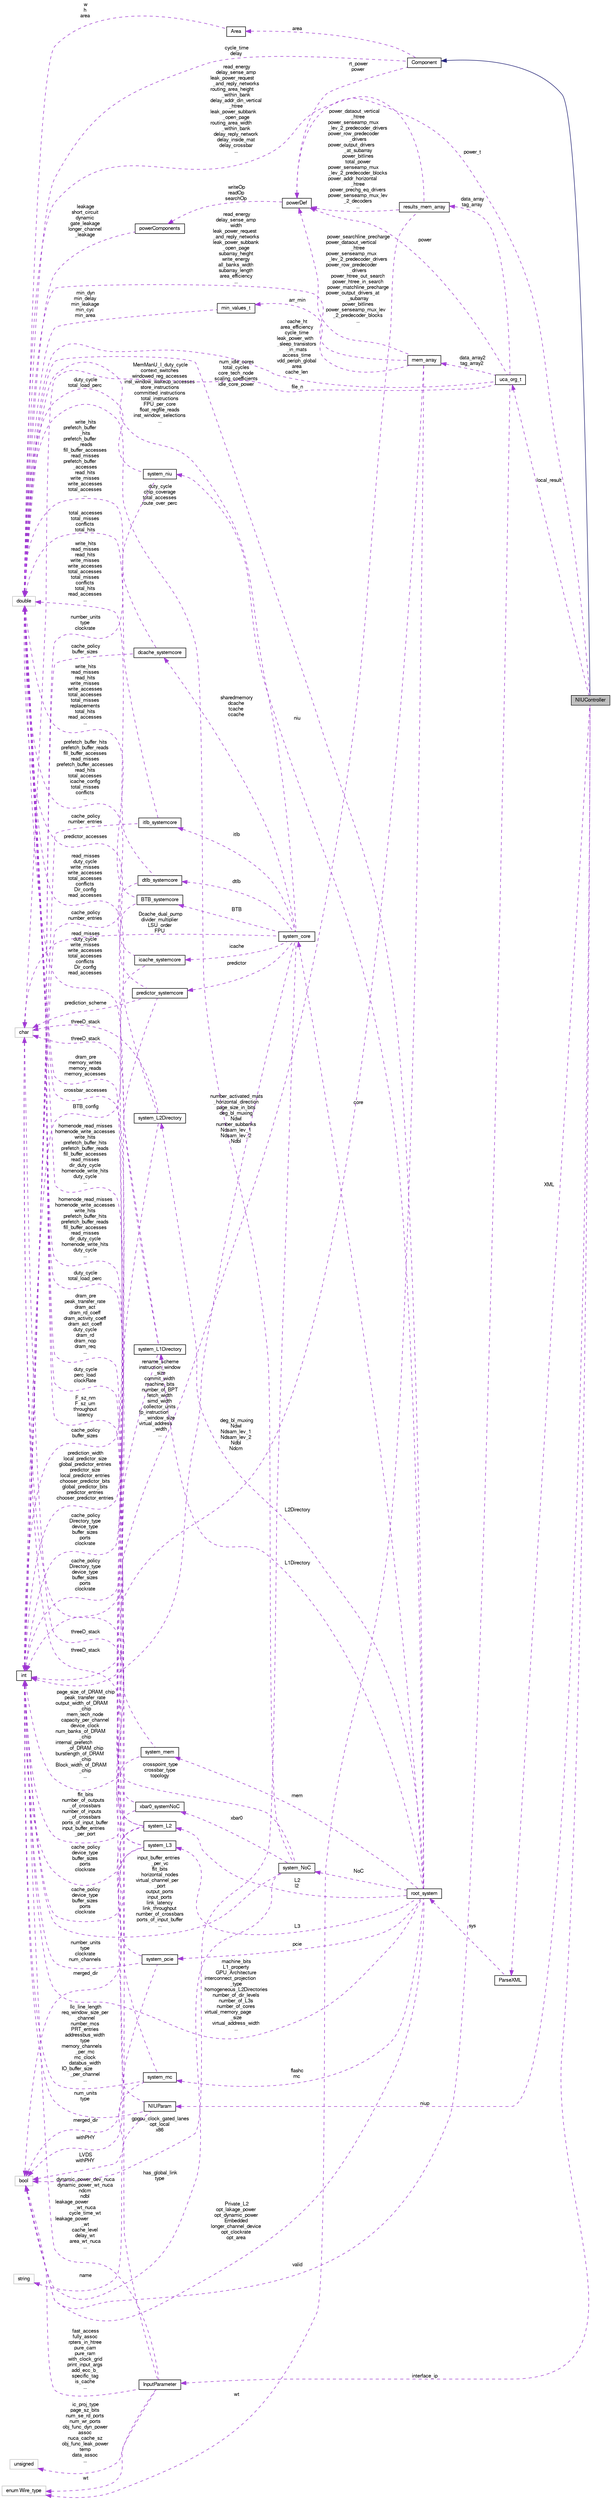 digraph "NIUController"
{
  bgcolor="transparent";
  edge [fontname="FreeSans",fontsize="10",labelfontname="FreeSans",labelfontsize="10"];
  node [fontname="FreeSans",fontsize="10",shape=record];
  rankdir="LR";
  Node2 [label="NIUController",height=0.2,width=0.4,color="black", fillcolor="grey75", style="filled", fontcolor="black"];
  Node3 -> Node2 [dir="back",color="midnightblue",fontsize="10",style="solid",fontname="FreeSans"];
  Node3 [label="Component",height=0.2,width=0.4,color="black",URL="$classComponent.html"];
  Node4 -> Node3 [dir="back",color="darkorchid3",fontsize="10",style="dashed",label=" cycle_time\ndelay" ,fontname="FreeSans"];
  Node4 [label="double",height=0.2,width=0.4,color="grey75"];
  Node5 -> Node3 [dir="back",color="darkorchid3",fontsize="10",style="dashed",label=" rt_power\npower" ,fontname="FreeSans"];
  Node5 [label="powerDef",height=0.2,width=0.4,color="black",URL="$classpowerDef.html"];
  Node6 -> Node5 [dir="back",color="darkorchid3",fontsize="10",style="dashed",label=" writeOp\nreadOp\nsearchOp" ,fontname="FreeSans"];
  Node6 [label="powerComponents",height=0.2,width=0.4,color="black",URL="$classpowerComponents.html"];
  Node4 -> Node6 [dir="back",color="darkorchid3",fontsize="10",style="dashed",label=" leakage\nshort_circuit\ndynamic\ngate_leakage\nlonger_channel\l_leakage" ,fontname="FreeSans"];
  Node7 -> Node3 [dir="back",color="darkorchid3",fontsize="10",style="dashed",label=" area" ,fontname="FreeSans"];
  Node7 [label="Area",height=0.2,width=0.4,color="black",URL="$classArea.html"];
  Node4 -> Node7 [dir="back",color="darkorchid3",fontsize="10",style="dashed",label=" w\nh\narea" ,fontname="FreeSans"];
  Node8 -> Node2 [dir="back",color="darkorchid3",fontsize="10",style="dashed",label=" local_result" ,fontname="FreeSans"];
  Node8 [label="uca_org_t",height=0.2,width=0.4,color="black",URL="$classuca__org__t.html"];
  Node4 -> Node8 [dir="back",color="darkorchid3",fontsize="10",style="dashed",label=" cache_ht\narea_efficiency\ncycle_time\nleak_power_with\l_sleep_transistors\l_in_mats\naccess_time\nvdd_periph_global\narea\ncache_len" ,fontname="FreeSans"];
  Node9 -> Node8 [dir="back",color="darkorchid3",fontsize="10",style="dashed",label=" file_n" ,fontname="FreeSans"];
  Node9 [label="char",height=0.2,width=0.4,color="grey75"];
  Node5 -> Node8 [dir="back",color="darkorchid3",fontsize="10",style="dashed",label=" power" ,fontname="FreeSans"];
  Node10 -> Node8 [dir="back",color="darkorchid3",fontsize="10",style="dashed",label=" data_array2\ntag_array2" ,fontname="FreeSans"];
  Node10 [label="mem_array",height=0.2,width=0.4,color="black",URL="$classmem__array.html"];
  Node4 -> Node10 [dir="back",color="darkorchid3",fontsize="10",style="dashed",label=" read_energy\ndelay_sense_amp\nwidth\nleak_power_request\l_and_reply_networks\nleak_power_subbank\l_open_page\nsubarray_height\nwrite_energy\nall_banks_width\nsubarray_length\narea_efficiency\n..." ,fontname="FreeSans"];
  Node11 -> Node10 [dir="back",color="darkorchid3",fontsize="10",style="dashed",label=" arr_min" ,fontname="FreeSans"];
  Node11 [label="min_values_t",height=0.2,width=0.4,color="black",URL="$classmin__values__t.html"];
  Node4 -> Node11 [dir="back",color="darkorchid3",fontsize="10",style="dashed",label=" min_dyn\nmin_delay\nmin_leakage\nmin_cyc\nmin_area" ,fontname="FreeSans"];
  Node5 -> Node10 [dir="back",color="darkorchid3",fontsize="10",style="dashed",label=" power_searchline_precharge\npower_dataout_vertical\l_htree\npower_senseamp_mux\l_lev_2_predecoder_drivers\npower_row_predecoder\l_drivers\npower_htree_out_search\npower_htree_in_search\npower_matchline_precharge\npower_output_drivers_at\l_subarray\npower_bitlines\npower_senseamp_mux_lev\l_2_predecoder_blocks\n..." ,fontname="FreeSans"];
  Node12 -> Node10 [dir="back",color="darkorchid3",fontsize="10",style="dashed",label=" deg_bl_muxing\nNdwl\nNdsam_lev_1\nNdsam_lev_2\nNdbl\nNdcm" ,fontname="FreeSans"];
  Node12 [label="int",height=0.2,width=0.4,color="black",URL="$classint.html"];
  Node13 -> Node10 [dir="back",color="darkorchid3",fontsize="10",style="dashed",label=" wt" ,fontname="FreeSans"];
  Node13 [label="enum Wire_type",height=0.2,width=0.4,color="grey75"];
  Node14 -> Node8 [dir="back",color="darkorchid3",fontsize="10",style="dashed",label=" data_array\ntag_array" ,fontname="FreeSans"];
  Node14 [label="results_mem_array",height=0.2,width=0.4,color="black",URL="$structresults__mem__array.html"];
  Node4 -> Node14 [dir="back",color="darkorchid3",fontsize="10",style="dashed",label=" read_energy\ndelay_sense_amp\nleak_power_request\l_and_reply_networks\nrouting_area_height\l_within_bank\ndelay_addr_din_vertical\l_htree\nleak_power_subbank\l_open_page\nrouting_area_width\l_within_bank\ndelay_reply_network\ndelay_inside_mat\ndelay_crossbar\n..." ,fontname="FreeSans"];
  Node5 -> Node14 [dir="back",color="darkorchid3",fontsize="10",style="dashed",label=" power_dataout_vertical\l_htree\npower_senseamp_mux\l_lev_2_predecoder_drivers\npower_row_predecoder\l_drivers\npower_output_drivers\l_at_subarray\npower_bitlines\ntotal_power\npower_senseamp_mux\l_lev_2_predecoder_blocks\npower_addr_horizontal\l_htree\npower_prechg_eq_drivers\npower_senseamp_mux_lev\l_2_decoders\n..." ,fontname="FreeSans"];
  Node12 -> Node14 [dir="back",color="darkorchid3",fontsize="10",style="dashed",label=" number_activated_mats\l_horizontal_direction\npage_size_in_bits\ndeg_bl_muxing\nNdwl\nnumber_subbanks\nNdsam_lev_1\nNdsam_lev_2\nNdbl" ,fontname="FreeSans"];
  Node15 -> Node8 [dir="back",color="darkorchid3",fontsize="10",style="dashed",label=" valid" ,fontname="FreeSans"];
  Node15 [label="bool",height=0.2,width=0.4,color="grey75"];
  Node5 -> Node2 [dir="back",color="darkorchid3",fontsize="10",style="dashed",label=" power_t" ,fontname="FreeSans"];
  Node16 -> Node2 [dir="back",color="darkorchid3",fontsize="10",style="dashed",label=" niup" ,fontname="FreeSans"];
  Node16 [label="NIUParam",height=0.2,width=0.4,color="black",URL="$classNIUParam.html"];
  Node4 -> Node16 [dir="back",color="darkorchid3",fontsize="10",style="dashed",label=" duty_cycle\nperc_load\nclockRate" ,fontname="FreeSans"];
  Node17 -> Node16 [dir="back",color="darkorchid3",fontsize="10",style="dashed",label=" name" ,fontname="FreeSans"];
  Node17 [label="string",height=0.2,width=0.4,color="grey75"];
  Node12 -> Node16 [dir="back",color="darkorchid3",fontsize="10",style="dashed",label=" num_units\ntype" ,fontname="FreeSans"];
  Node18 -> Node2 [dir="back",color="darkorchid3",fontsize="10",style="dashed",label=" interface_ip" ,fontname="FreeSans"];
  Node18 [label="InputParameter",height=0.2,width=0.4,color="black",URL="$classInputParameter.html"];
  Node4 -> Node18 [dir="back",color="darkorchid3",fontsize="10",style="dashed",label=" F_sz_nm\nF_sz_um\nthroughput\nlatency" ,fontname="FreeSans"];
  Node12 -> Node18 [dir="back",color="darkorchid3",fontsize="10",style="dashed",label=" dynamic_power_dev_nuca\ndynamic_power_wt_nuca\nndcm\nndbl\nleakage_power\l_wt_nuca\ncycle_time_wt\nleakage_power\l_wt\ncache_level\ndelay_wt\narea_wt_nuca\n..." ,fontname="FreeSans"];
  Node15 -> Node18 [dir="back",color="darkorchid3",fontsize="10",style="dashed",label=" fast_access\nfully_assoc\nrpters_in_htree\npure_cam\npure_ram\nwith_clock_grid\nprint_input_args\nadd_ecc_b_\nspecific_tag\nis_cache\n..." ,fontname="FreeSans"];
  Node13 -> Node18 [dir="back",color="darkorchid3",fontsize="10",style="dashed",label=" wt" ,fontname="FreeSans"];
  Node19 -> Node18 [dir="back",color="darkorchid3",fontsize="10",style="dashed",label=" ic_proj_type\npage_sz_bits\nnum_se_rd_ports\nnum_wr_ports\nobj_func_dyn_power\nassoc\nnuca_cache_sz\nobj_func_leak_power\ntemp\ndata_assoc\n..." ,fontname="FreeSans"];
  Node19 [label="unsigned",height=0.2,width=0.4,color="grey75"];
  Node20 -> Node2 [dir="back",color="darkorchid3",fontsize="10",style="dashed",label=" XML" ,fontname="FreeSans"];
  Node20 [label="ParseXML",height=0.2,width=0.4,color="black",URL="$classParseXML.html"];
  Node21 -> Node20 [dir="back",color="darkorchid3",fontsize="10",style="dashed",label=" sys" ,fontname="FreeSans"];
  Node21 [label="root_system",height=0.2,width=0.4,color="black",URL="$structroot__system.html"];
  Node22 -> Node21 [dir="back",color="darkorchid3",fontsize="10",style="dashed",label=" L2\nl2" ,fontname="FreeSans"];
  Node22 [label="system_L2",height=0.2,width=0.4,color="black",URL="$structsystem__L2.html"];
  Node4 -> Node22 [dir="back",color="darkorchid3",fontsize="10",style="dashed",label=" homenode_read_misses\nhomenode_write_accesses\nwrite_hits\nprefetch_buffer_hits\nprefetch_buffer_reads\nfill_buffer_accesses\nread_misses\ndir_duty_cycle\nhomenode_write_hits\nduty_cycle\n..." ,fontname="FreeSans"];
  Node9 -> Node22 [dir="back",color="darkorchid3",fontsize="10",style="dashed",label=" threeD_stack" ,fontname="FreeSans"];
  Node12 -> Node22 [dir="back",color="darkorchid3",fontsize="10",style="dashed",label=" cache_policy\ndevice_type\nbuffer_sizes\nports\nclockrate" ,fontname="FreeSans"];
  Node15 -> Node22 [dir="back",color="darkorchid3",fontsize="10",style="dashed",label=" merged_dir" ,fontname="FreeSans"];
  Node23 -> Node21 [dir="back",color="darkorchid3",fontsize="10",style="dashed",label=" L3" ,fontname="FreeSans"];
  Node23 [label="system_L3",height=0.2,width=0.4,color="black",URL="$structsystem__L3.html"];
  Node4 -> Node23 [dir="back",color="darkorchid3",fontsize="10",style="dashed",label=" homenode_read_misses\nhomenode_write_accesses\nwrite_hits\nprefetch_buffer_hits\nprefetch_buffer_reads\nfill_buffer_accesses\nread_misses\ndir_duty_cycle\nhomenode_write_hits\nduty_cycle\n..." ,fontname="FreeSans"];
  Node9 -> Node23 [dir="back",color="darkorchid3",fontsize="10",style="dashed",label=" threeD_stack" ,fontname="FreeSans"];
  Node12 -> Node23 [dir="back",color="darkorchid3",fontsize="10",style="dashed",label=" cache_policy\ndevice_type\nbuffer_sizes\nports\nclockrate" ,fontname="FreeSans"];
  Node15 -> Node23 [dir="back",color="darkorchid3",fontsize="10",style="dashed",label=" merged_dir" ,fontname="FreeSans"];
  Node4 -> Node21 [dir="back",color="darkorchid3",fontsize="10",style="dashed",label=" num_idle_cores\ntotal_cycles\ncore_tech_node\nscaling_coefficients\nidle_core_power" ,fontname="FreeSans"];
  Node24 -> Node21 [dir="back",color="darkorchid3",fontsize="10",style="dashed",label=" L2Directory" ,fontname="FreeSans"];
  Node24 [label="system_L2Directory",height=0.2,width=0.4,color="black",URL="$structsystem__L2Directory.html"];
  Node4 -> Node24 [dir="back",color="darkorchid3",fontsize="10",style="dashed",label=" read_misses\nduty_cycle\nwrite_misses\nwrite_accesses\ntotal_accesses\nconflicts\nDir_config\nread_accesses" ,fontname="FreeSans"];
  Node9 -> Node24 [dir="back",color="darkorchid3",fontsize="10",style="dashed",label=" threeD_stack" ,fontname="FreeSans"];
  Node12 -> Node24 [dir="back",color="darkorchid3",fontsize="10",style="dashed",label=" cache_policy\nDirectory_type\ndevice_type\nbuffer_sizes\nports\nclockrate" ,fontname="FreeSans"];
  Node25 -> Node21 [dir="back",color="darkorchid3",fontsize="10",style="dashed",label=" flashc\nmc" ,fontname="FreeSans"];
  Node25 [label="system_mc",height=0.2,width=0.4,color="black",URL="$structsystem__mc.html"];
  Node4 -> Node25 [dir="back",color="darkorchid3",fontsize="10",style="dashed",label=" dram_pre\npeak_transfer_rate\ndram_act\ndram_rd_coeff\ndram_activity_coeff\ndram_act_coeff\nduty_cycle\ndram_rd\ndram_nop\ndram_req\n..." ,fontname="FreeSans"];
  Node12 -> Node25 [dir="back",color="darkorchid3",fontsize="10",style="dashed",label=" llc_line_length\nreq_window_size_per\l_channel\nnumber_mcs\nPRT_entries\naddressbus_width\ntype\nmemory_channels\l_per_mc\nmc_clock\ndatabus_width\nIO_buffer_size\l_per_channel\n..." ,fontname="FreeSans"];
  Node15 -> Node25 [dir="back",color="darkorchid3",fontsize="10",style="dashed",label=" LVDS\nwithPHY" ,fontname="FreeSans"];
  Node26 -> Node21 [dir="back",color="darkorchid3",fontsize="10",style="dashed",label=" mem" ,fontname="FreeSans"];
  Node26 [label="system_mem",height=0.2,width=0.4,color="black",URL="$structsystem__mem.html"];
  Node4 -> Node26 [dir="back",color="darkorchid3",fontsize="10",style="dashed",label=" dram_pre\nmemory_writes\nmemory_reads\nmemory_accesses" ,fontname="FreeSans"];
  Node12 -> Node26 [dir="back",color="darkorchid3",fontsize="10",style="dashed",label=" page_size_of_DRAM_chip\npeak_transfer_rate\noutput_width_of_DRAM\l_chip\nmem_tech_node\ncapacity_per_channel\ndevice_clock\nnum_banks_of_DRAM\l_chip\ninternal_prefetch\l_of_DRAM_chip\nburstlength_of_DRAM\l_chip\nBlock_width_of_DRAM\l_chip\n..." ,fontname="FreeSans"];
  Node27 -> Node21 [dir="back",color="darkorchid3",fontsize="10",style="dashed",label=" L1Directory" ,fontname="FreeSans"];
  Node27 [label="system_L1Directory",height=0.2,width=0.4,color="black",URL="$structsystem__L1Directory.html"];
  Node4 -> Node27 [dir="back",color="darkorchid3",fontsize="10",style="dashed",label=" read_misses\nduty_cycle\nwrite_misses\nwrite_accesses\ntotal_accesses\nconflicts\nDir_config\nread_accesses" ,fontname="FreeSans"];
  Node9 -> Node27 [dir="back",color="darkorchid3",fontsize="10",style="dashed",label=" threeD_stack" ,fontname="FreeSans"];
  Node12 -> Node27 [dir="back",color="darkorchid3",fontsize="10",style="dashed",label=" cache_policy\nDirectory_type\ndevice_type\nbuffer_sizes\nports\nclockrate" ,fontname="FreeSans"];
  Node28 -> Node21 [dir="back",color="darkorchid3",fontsize="10",style="dashed",label=" niu" ,fontname="FreeSans"];
  Node28 [label="system_niu",height=0.2,width=0.4,color="black",URL="$structsystem__niu.html"];
  Node4 -> Node28 [dir="back",color="darkorchid3",fontsize="10",style="dashed",label=" duty_cycle\ntotal_load_perc" ,fontname="FreeSans"];
  Node12 -> Node28 [dir="back",color="darkorchid3",fontsize="10",style="dashed",label=" number_units\ntype\nclockrate" ,fontname="FreeSans"];
  Node29 -> Node21 [dir="back",color="darkorchid3",fontsize="10",style="dashed",label=" core" ,fontname="FreeSans"];
  Node29 [label="system_core",height=0.2,width=0.4,color="black",URL="$structsystem__core.html"];
  Node30 -> Node29 [dir="back",color="darkorchid3",fontsize="10",style="dashed",label=" predictor" ,fontname="FreeSans"];
  Node30 [label="predictor_systemcore",height=0.2,width=0.4,color="black",URL="$structpredictor__systemcore.html"];
  Node4 -> Node30 [dir="back",color="darkorchid3",fontsize="10",style="dashed",label=" predictor_accesses" ,fontname="FreeSans"];
  Node9 -> Node30 [dir="back",color="darkorchid3",fontsize="10",style="dashed",label=" prediction_scheme" ,fontname="FreeSans"];
  Node12 -> Node30 [dir="back",color="darkorchid3",fontsize="10",style="dashed",label=" prediction_width\nlocal_predictor_size\nglobal_predictor_entries\npredictor_size\nlocal_predictor_entries\nchooser_predictor_bits\nglobal_predictor_bits\npredictor_entries\nchooser_predictor_entries" ,fontname="FreeSans"];
  Node31 -> Node29 [dir="back",color="darkorchid3",fontsize="10",style="dashed",label=" BTB" ,fontname="FreeSans"];
  Node31 [label="BTB_systemcore",height=0.2,width=0.4,color="black",URL="$structBTB__systemcore.html"];
  Node4 -> Node31 [dir="back",color="darkorchid3",fontsize="10",style="dashed",label=" write_hits\nread_misses\nread_hits\nwrite_misses\nwrite_accesses\ntotal_accesses\ntotal_misses\nreplacements\ntotal_hits\nread_accesses\n..." ,fontname="FreeSans"];
  Node12 -> Node31 [dir="back",color="darkorchid3",fontsize="10",style="dashed",label=" BTB_config" ,fontname="FreeSans"];
  Node4 -> Node29 [dir="back",color="darkorchid3",fontsize="10",style="dashed",label=" MemManU_I_duty_cycle\ncontext_switches\nwindowed_reg_accesses\ninst_window_wakeup_accesses\nstore_instructions\ncommitted_instructions\ntotal_instructions\nFPU_per_core\nfloat_regfile_reads\ninst_window_selections\n..." ,fontname="FreeSans"];
  Node32 -> Node29 [dir="back",color="darkorchid3",fontsize="10",style="dashed",label=" itlb" ,fontname="FreeSans"];
  Node32 [label="itlb_systemcore",height=0.2,width=0.4,color="black",URL="$structitlb__systemcore.html"];
  Node4 -> Node32 [dir="back",color="darkorchid3",fontsize="10",style="dashed",label=" total_accesses\ntotal_misses\nconflicts\ntotal_hits" ,fontname="FreeSans"];
  Node12 -> Node32 [dir="back",color="darkorchid3",fontsize="10",style="dashed",label=" cache_policy\nnumber_entries" ,fontname="FreeSans"];
  Node33 -> Node29 [dir="back",color="darkorchid3",fontsize="10",style="dashed",label=" icache" ,fontname="FreeSans"];
  Node33 [label="icache_systemcore",height=0.2,width=0.4,color="black",URL="$structicache__systemcore.html"];
  Node4 -> Node33 [dir="back",color="darkorchid3",fontsize="10",style="dashed",label=" prefetch_buffer_hits\nprefetch_buffer_reads\nfill_buffer_accesses\nread_misses\nprefetch_buffer_accesses\nread_hits\ntotal_accesses\nicache_config\ntotal_misses\nconflicts\n..." ,fontname="FreeSans"];
  Node12 -> Node33 [dir="back",color="darkorchid3",fontsize="10",style="dashed",label=" cache_policy\nbuffer_sizes" ,fontname="FreeSans"];
  Node9 -> Node29 [dir="back",color="darkorchid3",fontsize="10",style="dashed",label=" Dcache_dual_pump\ndivider_multiplier\nLSU_order\nFPU" ,fontname="FreeSans"];
  Node12 -> Node29 [dir="back",color="darkorchid3",fontsize="10",style="dashed",label=" rename_scheme\ninstruction_window\l_size\ncommit_width\nmachine_bits\nnumber_of_BPT\nfetch_width\nsimd_width\ncollector_units\nfp_instruction\l_window_size\nvirtual_address\l_width\n..." ,fontname="FreeSans"];
  Node34 -> Node29 [dir="back",color="darkorchid3",fontsize="10",style="dashed",label=" sharedmemory\ndcache\ntcache\nccache" ,fontname="FreeSans"];
  Node34 [label="dcache_systemcore",height=0.2,width=0.4,color="black",URL="$structdcache__systemcore.html"];
  Node4 -> Node34 [dir="back",color="darkorchid3",fontsize="10",style="dashed",label=" write_hits\nprefetch_buffer\l_hits\nprefetch_buffer\l_reads\nfill_buffer_accesses\nread_misses\nprefetch_buffer\l_accesses\nread_hits\nwrite_misses\nwrite_accesses\ntotal_accesses\n..." ,fontname="FreeSans"];
  Node12 -> Node34 [dir="back",color="darkorchid3",fontsize="10",style="dashed",label=" cache_policy\nbuffer_sizes" ,fontname="FreeSans"];
  Node15 -> Node29 [dir="back",color="darkorchid3",fontsize="10",style="dashed",label=" gpgpu_clock_gated_lanes\nopt_local\nx86" ,fontname="FreeSans"];
  Node35 -> Node29 [dir="back",color="darkorchid3",fontsize="10",style="dashed",label=" dtlb" ,fontname="FreeSans"];
  Node35 [label="dtlb_systemcore",height=0.2,width=0.4,color="black",URL="$structdtlb__systemcore.html"];
  Node4 -> Node35 [dir="back",color="darkorchid3",fontsize="10",style="dashed",label=" write_hits\nread_misses\nread_hits\nwrite_misses\nwrite_accesses\ntotal_accesses\ntotal_misses\nconflicts\ntotal_hits\nread_accesses\n..." ,fontname="FreeSans"];
  Node12 -> Node35 [dir="back",color="darkorchid3",fontsize="10",style="dashed",label=" cache_policy\nnumber_entries" ,fontname="FreeSans"];
  Node12 -> Node21 [dir="back",color="darkorchid3",fontsize="10",style="dashed",label=" machine_bits\nL1_property\nGPU_Architecture\ninterconnect_projection\l_type\nhomogeneous_L2Directories\nnumber_of_dir_levels\nnumber_of_L3s\nnumber_of_cores\nvirtual_memory_page\l_size\nvirtual_address_width\n..." ,fontname="FreeSans"];
  Node15 -> Node21 [dir="back",color="darkorchid3",fontsize="10",style="dashed",label=" Private_L2\nopt_lakage_power\nopt_dynamic_power\nEmbedded\nlonger_channel_device\nopt_clockrate\nopt_area" ,fontname="FreeSans"];
  Node36 -> Node21 [dir="back",color="darkorchid3",fontsize="10",style="dashed",label=" NoC" ,fontname="FreeSans"];
  Node36 [label="system_NoC",height=0.2,width=0.4,color="black",URL="$structsystem__NoC.html"];
  Node4 -> Node36 [dir="back",color="darkorchid3",fontsize="10",style="dashed",label=" duty_cycle\nchip_coverage\ntotal_accesses\nroute_over_perc" ,fontname="FreeSans"];
  Node9 -> Node36 [dir="back",color="darkorchid3",fontsize="10",style="dashed",label=" crosspoint_type\ncrossbar_type\ntopology" ,fontname="FreeSans"];
  Node12 -> Node36 [dir="back",color="darkorchid3",fontsize="10",style="dashed",label=" input_buffer_entries\l_per_vc\nflit_bits\nhorizontal_nodes\nvirtual_channel_per\l_port\noutput_ports\ninput_ports\nlink_latency\nlink_throughput\nnumber_of_crossbars\nports_of_input_buffer\n..." ,fontname="FreeSans"];
  Node15 -> Node36 [dir="back",color="darkorchid3",fontsize="10",style="dashed",label=" has_global_link\ntype" ,fontname="FreeSans"];
  Node37 -> Node36 [dir="back",color="darkorchid3",fontsize="10",style="dashed",label=" xbar0" ,fontname="FreeSans"];
  Node37 [label="xbar0_systemNoC",height=0.2,width=0.4,color="black",URL="$structxbar0__systemNoC.html"];
  Node4 -> Node37 [dir="back",color="darkorchid3",fontsize="10",style="dashed",label=" crossbar_accesses" ,fontname="FreeSans"];
  Node12 -> Node37 [dir="back",color="darkorchid3",fontsize="10",style="dashed",label=" flit_bits\nnumber_of_outputs\l_of_crossbars\nnumber_of_inputs\l_of_crossbars\nports_of_input_buffer\ninput_buffer_entries\l_per_port" ,fontname="FreeSans"];
  Node38 -> Node21 [dir="back",color="darkorchid3",fontsize="10",style="dashed",label=" pcie" ,fontname="FreeSans"];
  Node38 [label="system_pcie",height=0.2,width=0.4,color="black",URL="$structsystem__pcie.html"];
  Node4 -> Node38 [dir="back",color="darkorchid3",fontsize="10",style="dashed",label=" duty_cycle\ntotal_load_perc" ,fontname="FreeSans"];
  Node12 -> Node38 [dir="back",color="darkorchid3",fontsize="10",style="dashed",label=" number_units\ntype\nclockrate\nnum_channels" ,fontname="FreeSans"];
  Node15 -> Node38 [dir="back",color="darkorchid3",fontsize="10",style="dashed",label=" withPHY" ,fontname="FreeSans"];
}
